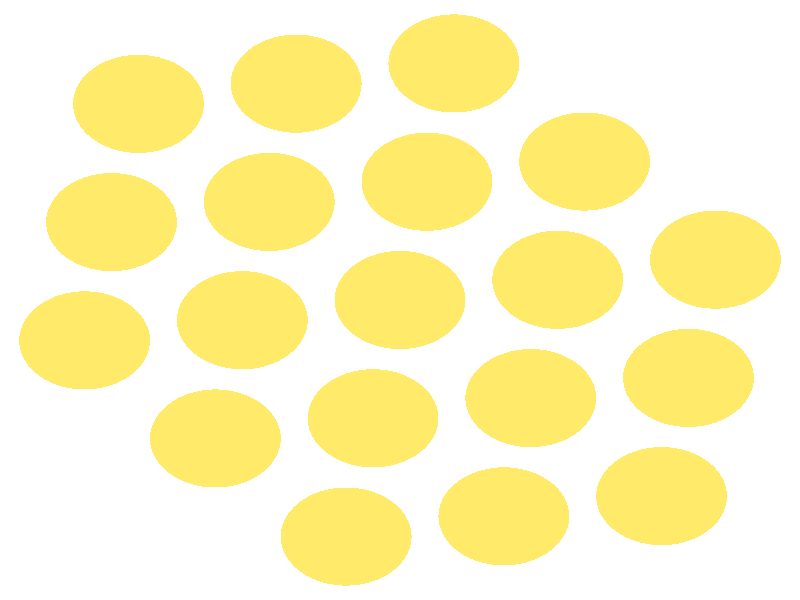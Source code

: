 #include "colors.inc"
#include "finish.inc"

global_settings {assumed_gamma 1 max_trace_level 6}
background {color White}
camera {orthographic
  right -12.48*x up 12.48*y
  direction 1.00*z
  location <0,0,50.00> look_at <0,0,0>}
light_source {<  2.00,   3.00,  40.00> color White
  area_light <0.70, 0, 0>, <0, 0.70, 0>, 3, 3
  adaptive 1 jitter}

#declare simple = finish {phong 0.7}
#declare pale = finish {ambient .5 diffuse .85 roughness .001 specular 0.200 }
#declare intermediate = finish {ambient 0.3 diffuse 0.6 specular 0.10 roughness 0.04 }
#declare vmd = finish {ambient .0 diffuse .65 phong 0.1 phong_size 40. specular 0.500 }
#declare jmol = finish {ambient .2 diffuse .6 specular 1 roughness .001 metallic}
#declare ase2 = finish {ambient 0.05 brilliance 3 diffuse 0.6 metallic specular 0.70 roughness 0.04 reflection 0.15}
#declare ase3 = finish {ambient .15 brilliance 2 diffuse .6 metallic specular 1. roughness .001 reflection .0}
#declare glass = finish {ambient .05 diffuse .3 specular 1. roughness .001}
#declare Rcell = 0.050;
#declare Rbond = 0.100;

#macro atom(LOC, R, COL, FIN)
  sphere{LOC, R texture{pigment{COL} finish{FIN}}}
#end
#macro constrain(LOC, R, COL, FIN)
union{torus{R, Rcell rotate 45*z texture{pigment{COL} finish{FIN}}}
      torus{R, Rcell rotate -45*z texture{pigment{COL} finish{FIN}}}
      translate LOC}
#end

atom(< -2.88,  -2.88,  -2.88>, 1.02, rgb <1.00, 0.82, 0.14>, ase3) // #0 
atom(< -0.42,  -2.46,  -1.44>, 1.02, rgb <1.00, 0.82, 0.14>, ase3) // #1 
atom(< -2.46,  -0.42,  -1.44>, 1.02, rgb <1.00, 0.82, 0.14>, ase3) // #2 
atom(<  0.00,   0.00,   0.00>, 1.02, rgb <1.00, 0.82, 0.14>, ase3) // #3 
atom(<  0.00,   0.00,  -2.88>, 1.02, rgb <1.00, 0.82, 0.14>, ase3) // #4 
atom(<  2.46,   0.42,  -1.44>, 1.02, rgb <1.00, 0.82, 0.14>, ase3) // #5 
atom(<  0.42,   2.46,  -1.44>, 1.02, rgb <1.00, 0.82, 0.14>, ase3) // #6 
atom(<  2.88,   2.88,  -2.88>, 1.02, rgb <1.00, 0.82, 0.14>, ase3) // #7 
atom(< -4.92,  -0.84,  -2.88>, 1.02, rgb <1.00, 0.82, 0.14>, ase3) // #8 
atom(< -4.92,  -0.84,  -5.77>, 1.02, rgb <1.00, 0.82, 0.14>, ase3) // #9 
atom(< -2.46,  -0.42,  -4.33>, 1.02, rgb <1.00, 0.82, 0.14>, ase3) // #10 
atom(< -4.50,   1.62,  -4.33>, 1.02, rgb <1.00, 0.82, 0.14>, ase3) // #11 
atom(< -2.04,   2.04,  -2.88>, 1.02, rgb <1.00, 0.82, 0.14>, ase3) // #12 
atom(< -2.04,   2.04,  -5.77>, 1.02, rgb <1.00, 0.82, 0.14>, ase3) // #13 
atom(<  0.42,   2.46,  -4.33>, 1.02, rgb <1.00, 0.82, 0.14>, ase3) // #14 
atom(< -1.62,   4.50,  -4.33>, 1.02, rgb <1.00, 0.82, 0.14>, ase3) // #15 
atom(<  0.84,   4.92,  -2.88>, 1.02, rgb <1.00, 0.82, 0.14>, ase3) // #16 
atom(<  0.84,   4.92,  -5.77>, 1.02, rgb <1.00, 0.82, 0.14>, ase3) // #17 
atom(< -4.50,   1.62,  -7.21>, 1.02, rgb <1.00, 0.82, 0.14>, ase3) // #18 
atom(< -4.08,   4.08,  -5.77>, 1.02, rgb <1.00, 0.82, 0.14>, ase3) // #19 
atom(< -1.62,   4.50,  -7.21>, 1.02, rgb <1.00, 0.82, 0.14>, ase3) // #20 
atom(< -0.84,  -4.92,  -2.88>, 1.02, rgb <1.00, 0.82, 0.14>, ase3) // #21 
atom(< -0.84,  -4.92,  -5.77>, 1.02, rgb <1.00, 0.82, 0.14>, ase3) // #22 
atom(<  1.62,  -4.50,  -4.33>, 1.02, rgb <1.00, 0.82, 0.14>, ase3) // #23 
atom(< -0.42,  -2.46,  -4.33>, 1.02, rgb <1.00, 0.82, 0.14>, ase3) // #24 
atom(<  2.04,  -2.04,  -2.88>, 1.02, rgb <1.00, 0.82, 0.14>, ase3) // #25 
atom(<  2.04,  -2.04,  -5.77>, 1.02, rgb <1.00, 0.82, 0.14>, ase3) // #26 
atom(<  4.50,  -1.62,  -4.33>, 1.02, rgb <1.00, 0.82, 0.14>, ase3) // #27 
atom(<  2.46,   0.42,  -4.33>, 1.02, rgb <1.00, 0.82, 0.14>, ase3) // #28 
atom(<  4.92,   0.84,  -2.88>, 1.02, rgb <1.00, 0.82, 0.14>, ase3) // #29 
atom(<  4.92,   0.84,  -5.77>, 1.02, rgb <1.00, 0.82, 0.14>, ase3) // #30 
atom(< -2.88,  -2.88,  -5.77>, 1.02, rgb <1.00, 0.82, 0.14>, ase3) // #31 
atom(< -2.88,  -2.88,  -8.65>, 1.02, rgb <1.00, 0.82, 0.14>, ase3) // #32 
atom(< -0.42,  -2.46,  -7.21>, 1.02, rgb <1.00, 0.82, 0.14>, ase3) // #33 
atom(< -2.46,  -0.42,  -7.21>, 1.02, rgb <1.00, 0.82, 0.14>, ase3) // #34 
atom(<  0.00,   0.00,  -5.77>, 1.02, rgb <1.00, 0.82, 0.14>, ase3) // #35 
atom(<  0.00,   0.00,  -8.65>, 1.02, rgb <1.00, 0.82, 0.14>, ase3) // #36 
atom(<  2.46,   0.42,  -7.21>, 1.02, rgb <1.00, 0.82, 0.14>, ase3) // #37 
atom(<  0.42,   2.46,  -7.21>, 1.02, rgb <1.00, 0.82, 0.14>, ase3) // #38 
atom(<  2.88,   2.88,  -5.77>, 1.02, rgb <1.00, 0.82, 0.14>, ase3) // #39 
atom(<  2.88,   2.88,  -8.65>, 1.02, rgb <1.00, 0.82, 0.14>, ase3) // #40 
atom(< -4.92,  -0.84,  -8.65>, 1.02, rgb <1.00, 0.82, 0.14>, ase3) // #41 
atom(< -2.46,  -0.42, -10.09>, 1.02, rgb <1.00, 0.82, 0.14>, ase3) // #42 
atom(< -2.04,   2.04,  -8.65>, 1.02, rgb <1.00, 0.82, 0.14>, ase3) // #43 
atom(<  0.42,   2.46, -10.09>, 1.02, rgb <1.00, 0.82, 0.14>, ase3) // #44 
atom(<  0.84,   4.92,  -8.65>, 1.02, rgb <1.00, 0.82, 0.14>, ase3) // #45 
atom(<  1.62,  -4.50,  -7.21>, 1.02, rgb <1.00, 0.82, 0.14>, ase3) // #46 
atom(<  4.08,  -4.08,  -5.77>, 1.02, rgb <1.00, 0.82, 0.14>, ase3) // #47 
atom(<  4.50,  -1.62,  -7.21>, 1.02, rgb <1.00, 0.82, 0.14>, ase3) // #48 
atom(< -0.84,  -4.92,  -8.65>, 1.02, rgb <1.00, 0.82, 0.14>, ase3) // #49 
atom(< -0.42,  -2.46, -10.09>, 1.02, rgb <1.00, 0.82, 0.14>, ase3) // #50 
atom(<  2.04,  -2.04,  -8.65>, 1.02, rgb <1.00, 0.82, 0.14>, ase3) // #51 
atom(<  2.46,   0.42, -10.09>, 1.02, rgb <1.00, 0.82, 0.14>, ase3) // #52 
atom(<  4.92,   0.84,  -8.65>, 1.02, rgb <1.00, 0.82, 0.14>, ase3) // #53 
atom(<  0.00,   0.00, -11.54>, 1.02, rgb <1.00, 0.82, 0.14>, ase3) // #54 
